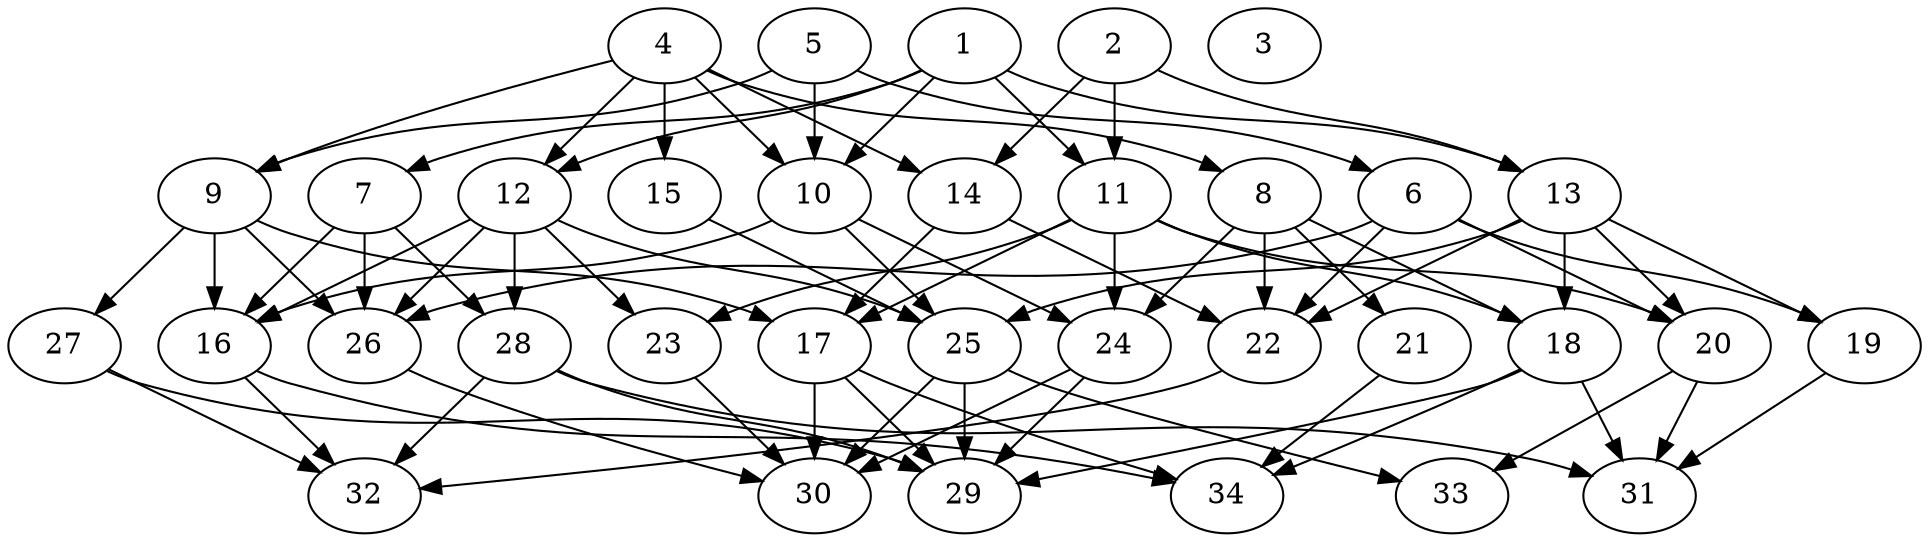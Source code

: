 // DAG (tier=2-normal, mode=data, n=34, ccr=0.433, fat=0.680, density=0.421, regular=0.466, jump=0.174, mindata=2097152, maxdata=16777216)
// DAG automatically generated by daggen at Sun Aug 24 16:33:34 2025
// /home/ermia/Project/Environments/daggen/bin/daggen --dot --ccr 0.433 --fat 0.680 --regular 0.466 --density 0.421 --jump 0.174 --mindata 2097152 --maxdata 16777216 -n 34 
digraph G {
  1 [size="17891762265404420", alpha="0.09", expect_size="8945881132702210"]
  1 -> 7 [size ="1375678326898688"]
  1 -> 10 [size ="1375678326898688"]
  1 -> 11 [size ="1375678326898688"]
  1 -> 12 [size ="1375678326898688"]
  1 -> 13 [size ="1375678326898688"]
  2 [size="363120213192706560", alpha="0.13", expect_size="181560106596353280"]
  2 -> 11 [size ="201410478080000"]
  2 -> 13 [size ="201410478080000"]
  2 -> 14 [size ="201410478080000"]
  3 [size="490319084989484672", alpha="0.15", expect_size="245159542494742336"]
  4 [size="3618286086591858", alpha="0.15", expect_size="1809143043295929"]
  4 -> 8 [size ="72952376721408"]
  4 -> 9 [size ="72952376721408"]
  4 -> 10 [size ="72952376721408"]
  4 -> 12 [size ="72952376721408"]
  4 -> 14 [size ="72952376721408"]
  4 -> 15 [size ="72952376721408"]
  5 [size="721297941037620133888", alpha="0.08", expect_size="360648970518810066944"]
  5 -> 6 [size ="643427741990912"]
  5 -> 9 [size ="643427741990912"]
  5 -> 10 [size ="643427741990912"]
  6 [size="814759261399698304", alpha="0.08", expect_size="407379630699849152"]
  6 -> 19 [size ="575804329164800"]
  6 -> 20 [size ="575804329164800"]
  6 -> 22 [size ="575804329164800"]
  6 -> 26 [size ="575804329164800"]
  7 [size="477192841630027968", alpha="0.08", expect_size="238596420815013984"]
  7 -> 16 [size ="366183282900992"]
  7 -> 26 [size ="366183282900992"]
  7 -> 28 [size ="366183282900992"]
  8 [size="67936052196443856", alpha="0.11", expect_size="33968026098221928"]
  8 -> 18 [size ="1487880052539392"]
  8 -> 21 [size ="1487880052539392"]
  8 -> 22 [size ="1487880052539392"]
  8 -> 24 [size ="1487880052539392"]
  9 [size="85064873707355632", alpha="0.19", expect_size="42532436853677816"]
  9 -> 16 [size ="1411139187507200"]
  9 -> 17 [size ="1411139187507200"]
  9 -> 26 [size ="1411139187507200"]
  9 -> 27 [size ="1411139187507200"]
  10 [size="896109007901556736000", alpha="0.20", expect_size="448054503950778368000"]
  10 -> 16 [size ="743584877772800"]
  10 -> 24 [size ="743584877772800"]
  10 -> 25 [size ="743584877772800"]
  11 [size="2566699906152253", alpha="0.05", expect_size="1283349953076126"]
  11 -> 17 [size ="207289558499328"]
  11 -> 18 [size ="207289558499328"]
  11 -> 20 [size ="207289558499328"]
  11 -> 23 [size ="207289558499328"]
  11 -> 24 [size ="207289558499328"]
  12 [size="2832927335108698963968", alpha="0.06", expect_size="1416463667554349481984"]
  12 -> 16 [size ="1601696685883392"]
  12 -> 23 [size ="1601696685883392"]
  12 -> 25 [size ="1601696685883392"]
  12 -> 26 [size ="1601696685883392"]
  12 -> 28 [size ="1601696685883392"]
  13 [size="4067542630068365312", alpha="0.06", expect_size="2033771315034182656"]
  13 -> 18 [size ="1770766706147328"]
  13 -> 19 [size ="1770766706147328"]
  13 -> 20 [size ="1770766706147328"]
  13 -> 22 [size ="1770766706147328"]
  13 -> 25 [size ="1770766706147328"]
  14 [size="60088890949632000000", alpha="0.09", expect_size="30044445474816000000"]
  14 -> 17 [size ="122730577920000"]
  14 -> 22 [size ="122730577920000"]
  15 [size="85413372063576608", alpha="0.14", expect_size="42706686031788304"]
  15 -> 25 [size ="1939634376409088"]
  16 [size="20084780384096984", alpha="0.02", expect_size="10042390192048492"]
  16 -> 32 [size ="362975772803072"]
  16 -> 34 [size ="362975772803072"]
  17 [size="31646788140934096", alpha="0.06", expect_size="15823394070467048"]
  17 -> 29 [size ="1464511445860352"]
  17 -> 30 [size ="1464511445860352"]
  17 -> 34 [size ="1464511445860352"]
  18 [size="636751841044898560", alpha="0.10", expect_size="318375920522449280"]
  18 -> 29 [size ="324228834394112"]
  18 -> 31 [size ="324228834394112"]
  18 -> 34 [size ="324228834394112"]
  19 [size="79392708144101792", alpha="0.11", expect_size="39696354072050896"]
  19 -> 31 [size ="1257377252769792"]
  20 [size="762581959039518769152", alpha="0.07", expect_size="381290979519759384576"]
  20 -> 31 [size ="667750678659072"]
  20 -> 33 [size ="667750678659072"]
  21 [size="842396387622107742208", alpha="0.12", expect_size="421198193811053871104"]
  21 -> 34 [size ="713566277599232"]
  22 [size="68609819226044784", alpha="0.19", expect_size="34304909613022392"]
  22 -> 32 [size ="54761042739200"]
  23 [size="2808949418892569", alpha="0.07", expect_size="1404474709446284"]
  23 -> 30 [size ="48762315603968"]
  24 [size="3623596002753673216", alpha="0.10", expect_size="1811798001376836608"]
  24 -> 29 [size ="1316598602268672"]
  24 -> 30 [size ="1316598602268672"]
  25 [size="4668425835778066", alpha="0.09", expect_size="2334212917889033"]
  25 -> 29 [size ="138751678349312"]
  25 -> 30 [size ="138751678349312"]
  25 -> 33 [size ="138751678349312"]
  26 [size="40403887521502593024", alpha="0.16", expect_size="20201943760751296512"]
  26 -> 30 [size ="94197365342208"]
  27 [size="25516048384000000000", alpha="0.11", expect_size="12758024192000000000"]
  27 -> 29 [size ="69337088000000"]
  27 -> 32 [size ="69337088000000"]
  28 [size="730229298333919215616", alpha="0.19", expect_size="365114649166959607808"]
  28 -> 29 [size ="648728268505088"]
  28 -> 31 [size ="648728268505088"]
  28 -> 32 [size ="648728268505088"]
  29 [size="1536992039080558592000", alpha="0.14", expect_size="768496019540279296000"]
  30 [size="88661128698417536", alpha="0.19", expect_size="44330564349208768"]
  31 [size="926338999901016960", alpha="0.06", expect_size="463169499950508480"]
  32 [size="8968091441908446", alpha="0.07", expect_size="4484045720954223"]
  33 [size="6899029758485904", alpha="0.05", expect_size="3449514879242952"]
  34 [size="2451045247436703232", alpha="0.14", expect_size="1225522623718351616"]
}